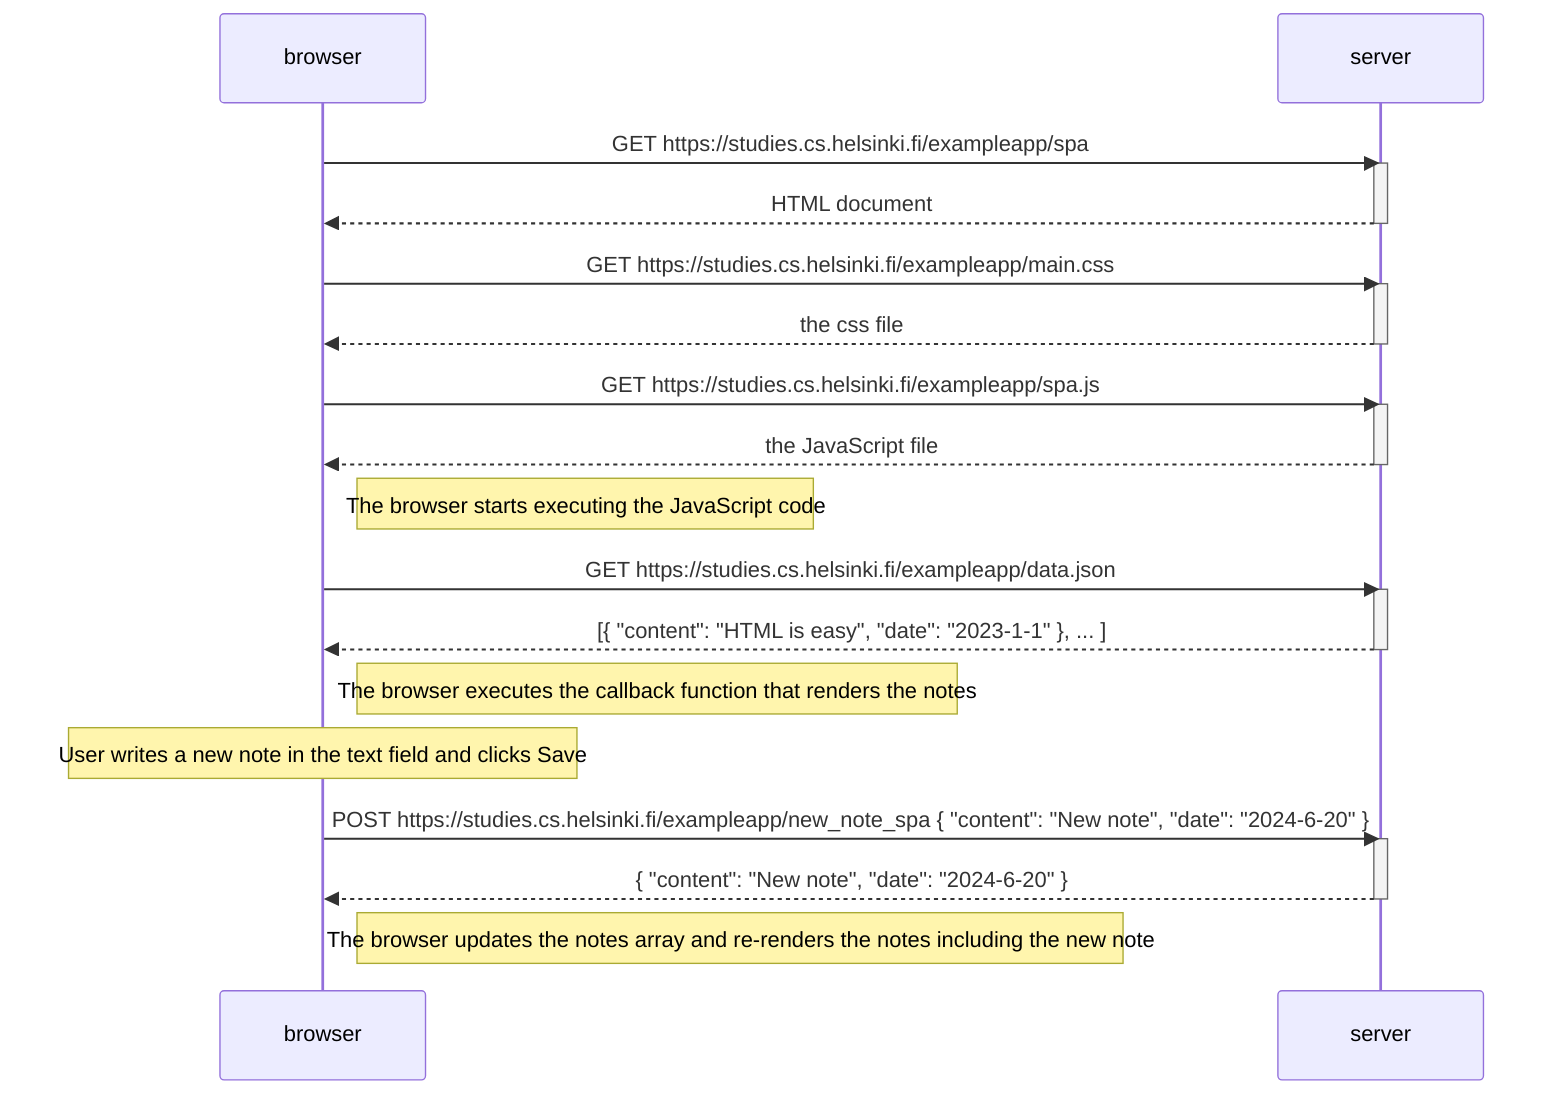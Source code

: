 sequenceDiagram
    participant browser
    participant server

    browser->>server: GET https://studies.cs.helsinki.fi/exampleapp/spa
    activate server
    server-->>browser: HTML document
    deactivate server

    browser->>server: GET https://studies.cs.helsinki.fi/exampleapp/main.css
    activate server
    server-->>browser: the css file
    deactivate server

    browser->>server: GET https://studies.cs.helsinki.fi/exampleapp/spa.js
    activate server
    server-->>browser: the JavaScript file
    deactivate server

    Note right of browser: The browser starts executing the JavaScript code

    browser->>server: GET https://studies.cs.helsinki.fi/exampleapp/data.json
    activate server
    server-->>browser: [{ "content": "HTML is easy", "date": "2023-1-1" }, ... ]
    deactivate server

    Note right of browser: The browser executes the callback function that renders the notes

    Note over browser: User writes a new note in the text field and clicks Save

    browser->>server: POST https://studies.cs.helsinki.fi/exampleapp/new_note_spa { "content": "New note", "date": "2024-6-20" }
    activate server
    server-->>browser: { "content": "New note", "date": "2024-6-20" }
    deactivate server

    Note right of browser: The browser updates the notes array and re-renders the notes including the new note